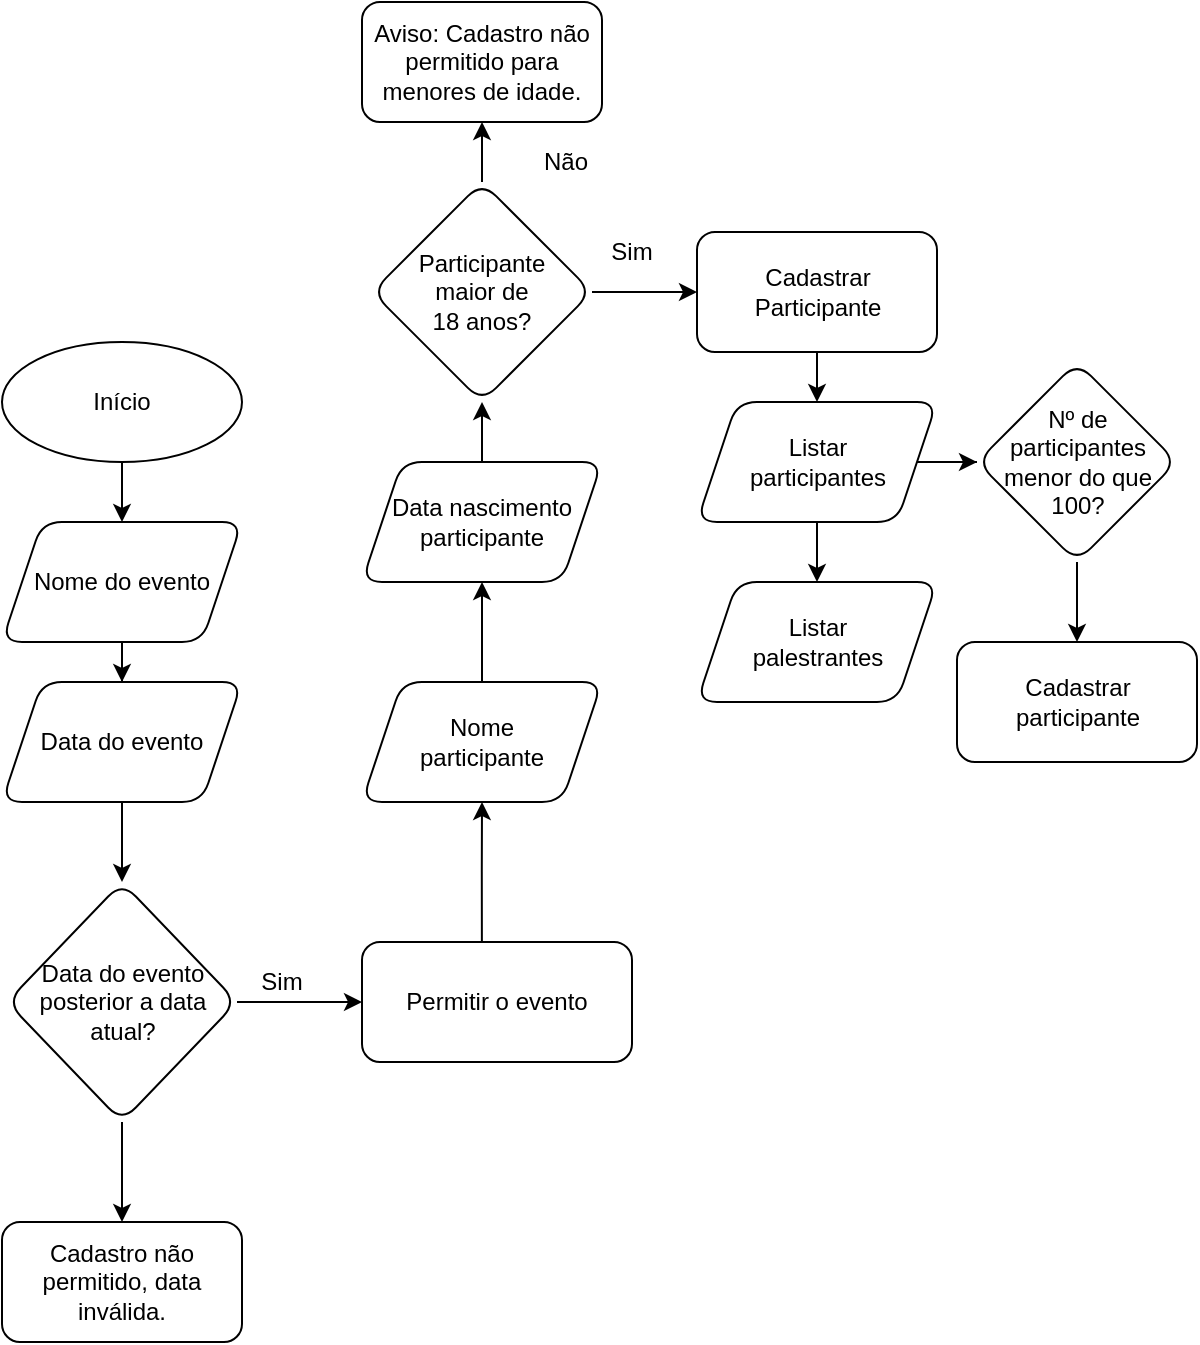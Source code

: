 <mxfile version="15.3.7" type="github">
  <diagram id="C5RBs43oDa-KdzZeNtuy" name="Page-1">
    <mxGraphModel dx="828" dy="462" grid="1" gridSize="10" guides="1" tooltips="1" connect="1" arrows="1" fold="1" page="1" pageScale="1" pageWidth="827" pageHeight="1169" math="0" shadow="0">
      <root>
        <mxCell id="WIyWlLk6GJQsqaUBKTNV-0" />
        <mxCell id="WIyWlLk6GJQsqaUBKTNV-1" parent="WIyWlLk6GJQsqaUBKTNV-0" />
        <mxCell id="3FV-UpmjKZ0-qdDAkk3F-6" value="" style="edgeStyle=orthogonalEdgeStyle;rounded=0;orthogonalLoop=1;jettySize=auto;html=1;" edge="1" parent="WIyWlLk6GJQsqaUBKTNV-1" source="3FV-UpmjKZ0-qdDAkk3F-0" target="3FV-UpmjKZ0-qdDAkk3F-5">
          <mxGeometry relative="1" as="geometry" />
        </mxCell>
        <mxCell id="3FV-UpmjKZ0-qdDAkk3F-0" value="&lt;span&gt;Início&lt;/span&gt;" style="ellipse;whiteSpace=wrap;html=1;rounded=1;shadow=0;strokeWidth=1;glass=0;" vertex="1" parent="WIyWlLk6GJQsqaUBKTNV-1">
          <mxGeometry x="150" y="190" width="120" height="60" as="geometry" />
        </mxCell>
        <mxCell id="3FV-UpmjKZ0-qdDAkk3F-8" value="" style="edgeStyle=orthogonalEdgeStyle;rounded=0;orthogonalLoop=1;jettySize=auto;html=1;" edge="1" parent="WIyWlLk6GJQsqaUBKTNV-1" source="3FV-UpmjKZ0-qdDAkk3F-5" target="3FV-UpmjKZ0-qdDAkk3F-7">
          <mxGeometry relative="1" as="geometry" />
        </mxCell>
        <mxCell id="3FV-UpmjKZ0-qdDAkk3F-5" value="Nome do evento" style="shape=parallelogram;perimeter=parallelogramPerimeter;whiteSpace=wrap;html=1;fixedSize=1;rounded=1;shadow=0;strokeWidth=1;glass=0;" vertex="1" parent="WIyWlLk6GJQsqaUBKTNV-1">
          <mxGeometry x="150" y="280" width="120" height="60" as="geometry" />
        </mxCell>
        <mxCell id="3FV-UpmjKZ0-qdDAkk3F-10" value="" style="edgeStyle=orthogonalEdgeStyle;rounded=0;orthogonalLoop=1;jettySize=auto;html=1;" edge="1" parent="WIyWlLk6GJQsqaUBKTNV-1" source="3FV-UpmjKZ0-qdDAkk3F-7" target="3FV-UpmjKZ0-qdDAkk3F-9">
          <mxGeometry relative="1" as="geometry" />
        </mxCell>
        <mxCell id="3FV-UpmjKZ0-qdDAkk3F-7" value="Data do evento" style="shape=parallelogram;perimeter=parallelogramPerimeter;whiteSpace=wrap;html=1;fixedSize=1;rounded=1;shadow=0;strokeWidth=1;glass=0;" vertex="1" parent="WIyWlLk6GJQsqaUBKTNV-1">
          <mxGeometry x="150" y="360" width="120" height="60" as="geometry" />
        </mxCell>
        <mxCell id="3FV-UpmjKZ0-qdDAkk3F-13" value="" style="edgeStyle=orthogonalEdgeStyle;rounded=0;orthogonalLoop=1;jettySize=auto;html=1;" edge="1" parent="WIyWlLk6GJQsqaUBKTNV-1" source="3FV-UpmjKZ0-qdDAkk3F-9" target="3FV-UpmjKZ0-qdDAkk3F-12">
          <mxGeometry relative="1" as="geometry" />
        </mxCell>
        <mxCell id="3FV-UpmjKZ0-qdDAkk3F-16" value="" style="edgeStyle=orthogonalEdgeStyle;rounded=0;orthogonalLoop=1;jettySize=auto;html=1;" edge="1" parent="WIyWlLk6GJQsqaUBKTNV-1" source="3FV-UpmjKZ0-qdDAkk3F-9" target="3FV-UpmjKZ0-qdDAkk3F-15">
          <mxGeometry relative="1" as="geometry" />
        </mxCell>
        <mxCell id="3FV-UpmjKZ0-qdDAkk3F-9" value="Data do evento posterior a data atual?" style="rhombus;whiteSpace=wrap;html=1;rounded=1;shadow=0;strokeWidth=1;glass=0;" vertex="1" parent="WIyWlLk6GJQsqaUBKTNV-1">
          <mxGeometry x="152.5" y="460" width="115" height="120" as="geometry" />
        </mxCell>
        <mxCell id="3FV-UpmjKZ0-qdDAkk3F-21" value="" style="edgeStyle=orthogonalEdgeStyle;rounded=0;orthogonalLoop=1;jettySize=auto;html=1;exitX=0.444;exitY=0;exitDx=0;exitDy=0;exitPerimeter=0;" edge="1" parent="WIyWlLk6GJQsqaUBKTNV-1" source="3FV-UpmjKZ0-qdDAkk3F-12" target="3FV-UpmjKZ0-qdDAkk3F-20">
          <mxGeometry relative="1" as="geometry" />
        </mxCell>
        <mxCell id="3FV-UpmjKZ0-qdDAkk3F-12" value="Permitir o evento" style="whiteSpace=wrap;html=1;rounded=1;shadow=0;strokeWidth=1;glass=0;" vertex="1" parent="WIyWlLk6GJQsqaUBKTNV-1">
          <mxGeometry x="330" y="490" width="135" height="60" as="geometry" />
        </mxCell>
        <mxCell id="3FV-UpmjKZ0-qdDAkk3F-14" value="Sim" style="text;html=1;strokeColor=none;fillColor=none;align=center;verticalAlign=middle;whiteSpace=wrap;rounded=0;" vertex="1" parent="WIyWlLk6GJQsqaUBKTNV-1">
          <mxGeometry x="270" y="500" width="40" height="20" as="geometry" />
        </mxCell>
        <mxCell id="3FV-UpmjKZ0-qdDAkk3F-15" value="Cadastro não permitido, data inválida." style="whiteSpace=wrap;html=1;rounded=1;shadow=0;strokeWidth=1;glass=0;" vertex="1" parent="WIyWlLk6GJQsqaUBKTNV-1">
          <mxGeometry x="150" y="630" width="120" height="60" as="geometry" />
        </mxCell>
        <mxCell id="3FV-UpmjKZ0-qdDAkk3F-17" value="Não" style="text;html=1;strokeColor=none;fillColor=none;align=center;verticalAlign=middle;whiteSpace=wrap;rounded=0;" vertex="1" parent="WIyWlLk6GJQsqaUBKTNV-1">
          <mxGeometry x="411.5" y="90" width="40" height="20" as="geometry" />
        </mxCell>
        <mxCell id="3FV-UpmjKZ0-qdDAkk3F-43" value="" style="edgeStyle=orthogonalEdgeStyle;rounded=0;orthogonalLoop=1;jettySize=auto;html=1;" edge="1" parent="WIyWlLk6GJQsqaUBKTNV-1" source="3FV-UpmjKZ0-qdDAkk3F-20" target="3FV-UpmjKZ0-qdDAkk3F-42">
          <mxGeometry relative="1" as="geometry" />
        </mxCell>
        <mxCell id="3FV-UpmjKZ0-qdDAkk3F-20" value="Nome&lt;br&gt;participante" style="shape=parallelogram;perimeter=parallelogramPerimeter;whiteSpace=wrap;html=1;fixedSize=1;rounded=1;shadow=0;strokeWidth=1;glass=0;" vertex="1" parent="WIyWlLk6GJQsqaUBKTNV-1">
          <mxGeometry x="330" y="360" width="120" height="60" as="geometry" />
        </mxCell>
        <mxCell id="3FV-UpmjKZ0-qdDAkk3F-27" value="" style="edgeStyle=orthogonalEdgeStyle;rounded=0;orthogonalLoop=1;jettySize=auto;html=1;" edge="1" parent="WIyWlLk6GJQsqaUBKTNV-1" source="3FV-UpmjKZ0-qdDAkk3F-24" target="3FV-UpmjKZ0-qdDAkk3F-26">
          <mxGeometry relative="1" as="geometry" />
        </mxCell>
        <mxCell id="3FV-UpmjKZ0-qdDAkk3F-45" value="" style="edgeStyle=orthogonalEdgeStyle;rounded=0;orthogonalLoop=1;jettySize=auto;html=1;" edge="1" parent="WIyWlLk6GJQsqaUBKTNV-1" source="3FV-UpmjKZ0-qdDAkk3F-24" target="3FV-UpmjKZ0-qdDAkk3F-28">
          <mxGeometry relative="1" as="geometry" />
        </mxCell>
        <mxCell id="3FV-UpmjKZ0-qdDAkk3F-24" value="Participante&lt;br&gt;maior de&lt;br&gt;18 anos?" style="rhombus;whiteSpace=wrap;html=1;rounded=1;shadow=0;strokeWidth=1;glass=0;" vertex="1" parent="WIyWlLk6GJQsqaUBKTNV-1">
          <mxGeometry x="335" y="110" width="110" height="110" as="geometry" />
        </mxCell>
        <mxCell id="3FV-UpmjKZ0-qdDAkk3F-32" value="" style="edgeStyle=orthogonalEdgeStyle;rounded=0;orthogonalLoop=1;jettySize=auto;html=1;" edge="1" parent="WIyWlLk6GJQsqaUBKTNV-1" source="3FV-UpmjKZ0-qdDAkk3F-26" target="3FV-UpmjKZ0-qdDAkk3F-31">
          <mxGeometry relative="1" as="geometry" />
        </mxCell>
        <mxCell id="3FV-UpmjKZ0-qdDAkk3F-26" value="Cadastrar Participante" style="whiteSpace=wrap;html=1;rounded=1;shadow=0;strokeWidth=1;glass=0;" vertex="1" parent="WIyWlLk6GJQsqaUBKTNV-1">
          <mxGeometry x="497.5" y="135" width="120" height="60" as="geometry" />
        </mxCell>
        <mxCell id="3FV-UpmjKZ0-qdDAkk3F-28" value="Aviso: Cadastro não permitido para menores de idade." style="whiteSpace=wrap;html=1;rounded=1;shadow=0;strokeWidth=1;glass=0;" vertex="1" parent="WIyWlLk6GJQsqaUBKTNV-1">
          <mxGeometry x="330" y="20" width="120" height="60" as="geometry" />
        </mxCell>
        <mxCell id="3FV-UpmjKZ0-qdDAkk3F-30" value="Sim" style="text;html=1;strokeColor=none;fillColor=none;align=center;verticalAlign=middle;whiteSpace=wrap;rounded=0;" vertex="1" parent="WIyWlLk6GJQsqaUBKTNV-1">
          <mxGeometry x="445" y="135" width="40" height="20" as="geometry" />
        </mxCell>
        <mxCell id="3FV-UpmjKZ0-qdDAkk3F-34" value="" style="edgeStyle=orthogonalEdgeStyle;rounded=0;orthogonalLoop=1;jettySize=auto;html=1;" edge="1" parent="WIyWlLk6GJQsqaUBKTNV-1" source="3FV-UpmjKZ0-qdDAkk3F-31" target="3FV-UpmjKZ0-qdDAkk3F-33">
          <mxGeometry relative="1" as="geometry" />
        </mxCell>
        <mxCell id="3FV-UpmjKZ0-qdDAkk3F-36" value="" style="edgeStyle=orthogonalEdgeStyle;rounded=0;orthogonalLoop=1;jettySize=auto;html=1;" edge="1" parent="WIyWlLk6GJQsqaUBKTNV-1" source="3FV-UpmjKZ0-qdDAkk3F-31" target="3FV-UpmjKZ0-qdDAkk3F-35">
          <mxGeometry relative="1" as="geometry" />
        </mxCell>
        <mxCell id="3FV-UpmjKZ0-qdDAkk3F-31" value="Listar&lt;br&gt;participantes" style="shape=parallelogram;perimeter=parallelogramPerimeter;whiteSpace=wrap;html=1;fixedSize=1;rounded=1;shadow=0;strokeWidth=1;glass=0;" vertex="1" parent="WIyWlLk6GJQsqaUBKTNV-1">
          <mxGeometry x="497.5" y="220" width="120" height="60" as="geometry" />
        </mxCell>
        <mxCell id="3FV-UpmjKZ0-qdDAkk3F-33" value="Listar&lt;br&gt;palestrantes" style="shape=parallelogram;perimeter=parallelogramPerimeter;whiteSpace=wrap;html=1;fixedSize=1;rounded=1;shadow=0;strokeWidth=1;glass=0;" vertex="1" parent="WIyWlLk6GJQsqaUBKTNV-1">
          <mxGeometry x="497.5" y="310" width="120" height="60" as="geometry" />
        </mxCell>
        <mxCell id="3FV-UpmjKZ0-qdDAkk3F-38" value="" style="edgeStyle=orthogonalEdgeStyle;rounded=0;orthogonalLoop=1;jettySize=auto;html=1;" edge="1" parent="WIyWlLk6GJQsqaUBKTNV-1" source="3FV-UpmjKZ0-qdDAkk3F-35" target="3FV-UpmjKZ0-qdDAkk3F-37">
          <mxGeometry relative="1" as="geometry" />
        </mxCell>
        <mxCell id="3FV-UpmjKZ0-qdDAkk3F-35" value="Nº de participantes menor do que 100?" style="rhombus;whiteSpace=wrap;html=1;rounded=1;shadow=0;strokeWidth=1;glass=0;" vertex="1" parent="WIyWlLk6GJQsqaUBKTNV-1">
          <mxGeometry x="637.5" y="200" width="100" height="100" as="geometry" />
        </mxCell>
        <mxCell id="3FV-UpmjKZ0-qdDAkk3F-37" value="Cadastrar participante" style="whiteSpace=wrap;html=1;rounded=1;shadow=0;strokeWidth=1;glass=0;" vertex="1" parent="WIyWlLk6GJQsqaUBKTNV-1">
          <mxGeometry x="627.5" y="340" width="120" height="60" as="geometry" />
        </mxCell>
        <mxCell id="3FV-UpmjKZ0-qdDAkk3F-44" value="" style="edgeStyle=orthogonalEdgeStyle;rounded=0;orthogonalLoop=1;jettySize=auto;html=1;" edge="1" parent="WIyWlLk6GJQsqaUBKTNV-1" source="3FV-UpmjKZ0-qdDAkk3F-42" target="3FV-UpmjKZ0-qdDAkk3F-24">
          <mxGeometry relative="1" as="geometry" />
        </mxCell>
        <mxCell id="3FV-UpmjKZ0-qdDAkk3F-42" value="Data nascimento&lt;br&gt;participante" style="shape=parallelogram;perimeter=parallelogramPerimeter;whiteSpace=wrap;html=1;fixedSize=1;rounded=1;shadow=0;strokeWidth=1;glass=0;" vertex="1" parent="WIyWlLk6GJQsqaUBKTNV-1">
          <mxGeometry x="330" y="250" width="120" height="60" as="geometry" />
        </mxCell>
      </root>
    </mxGraphModel>
  </diagram>
</mxfile>
